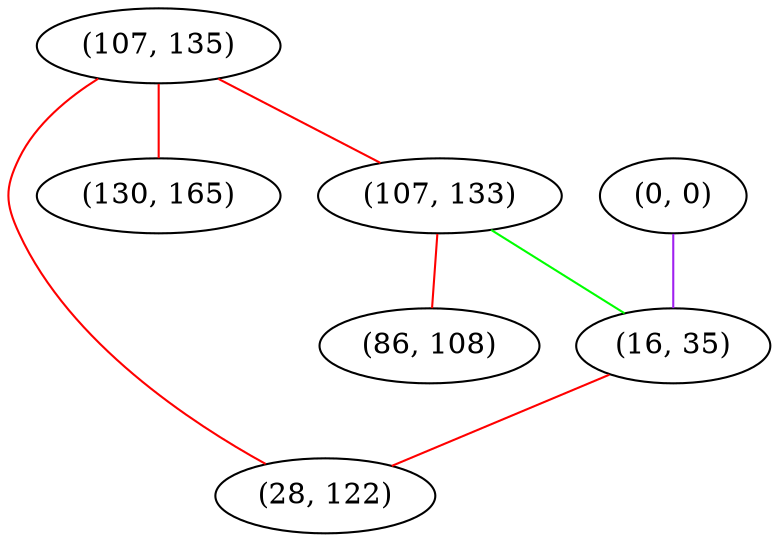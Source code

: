 graph "" {
"(107, 135)";
"(0, 0)";
"(107, 133)";
"(86, 108)";
"(16, 35)";
"(28, 122)";
"(130, 165)";
"(107, 135)" -- "(28, 122)"  [color=red, key=0, weight=1];
"(107, 135)" -- "(130, 165)"  [color=red, key=0, weight=1];
"(107, 135)" -- "(107, 133)"  [color=red, key=0, weight=1];
"(0, 0)" -- "(16, 35)"  [color=purple, key=0, weight=4];
"(107, 133)" -- "(86, 108)"  [color=red, key=0, weight=1];
"(107, 133)" -- "(16, 35)"  [color=green, key=0, weight=2];
"(16, 35)" -- "(28, 122)"  [color=red, key=0, weight=1];
}
